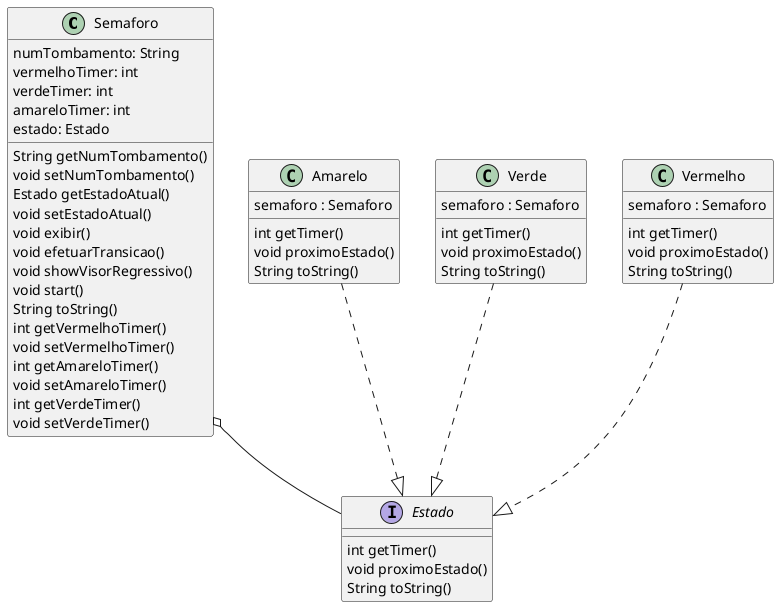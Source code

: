 @startuml diagrama

class Semaforo{
    numTombamento: String
    vermelhoTimer: int
    verdeTimer: int
    amareloTimer: int
    estado: Estado

    String getNumTombamento()
    void setNumTombamento()
    Estado getEstadoAtual()
    void setEstadoAtual()
    void exibir()
    void efetuarTransicao()
    void showVisorRegressivo()
    void start()
    String toString()
    int getVermelhoTimer()
    void setVermelhoTimer()
    int getAmareloTimer()
    void setAmareloTimer()
    int getVerdeTimer()
    void setVerdeTimer()

}

interface Estado{
    int getTimer()
    void proximoEstado()
    String toString()
}

class Amarelo{
    semaforo : Semaforo
    int getTimer()
    void proximoEstado()
    String toString()
}

class Verde{
    semaforo : Semaforo
    int getTimer()
    void proximoEstado()
    String toString()
}

class Vermelho{
    semaforo : Semaforo
    int getTimer()
    void proximoEstado()
    String toString()
}

Amarelo ..|> Estado
Verde ..|> Estado
Vermelho ..|> Estado
Semaforo o-- Estado




@enduml